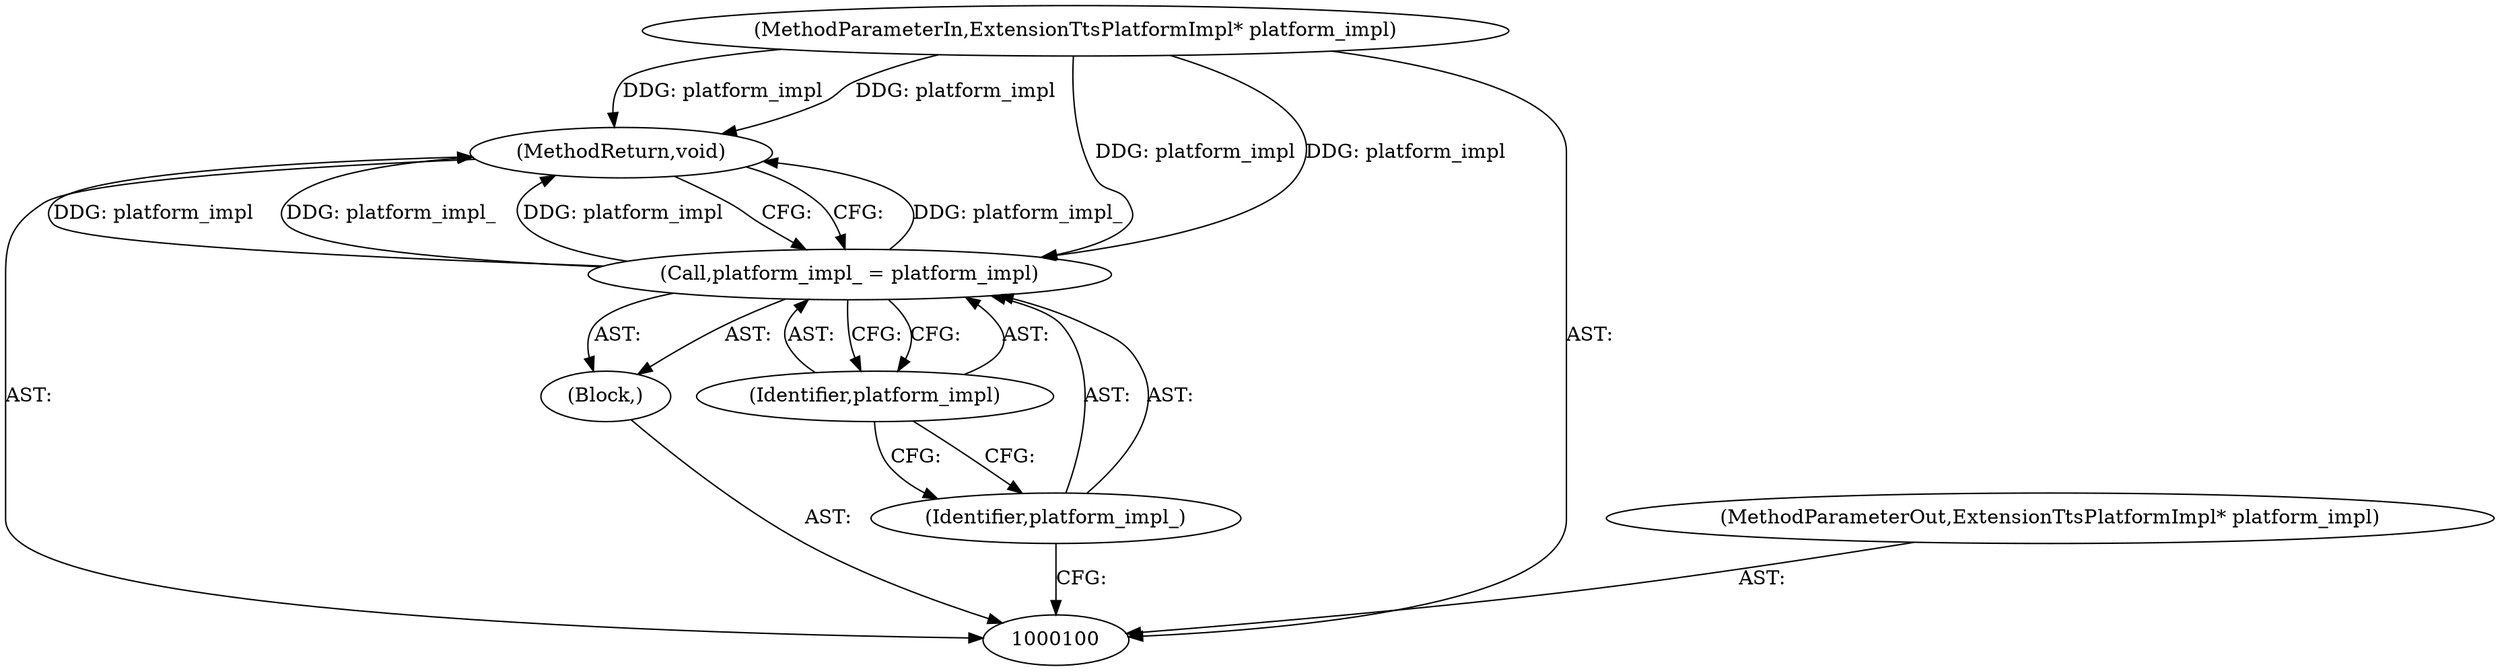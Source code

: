 digraph "1_Chrome_c63f2b7fe4fe2977f858a8e36d5f48db17eff2e7_13" {
"1000106" [label="(MethodReturn,void)"];
"1000101" [label="(MethodParameterIn,ExtensionTtsPlatformImpl* platform_impl)"];
"1000116" [label="(MethodParameterOut,ExtensionTtsPlatformImpl* platform_impl)"];
"1000102" [label="(Block,)"];
"1000105" [label="(Identifier,platform_impl)"];
"1000103" [label="(Call,platform_impl_ = platform_impl)"];
"1000104" [label="(Identifier,platform_impl_)"];
"1000106" -> "1000100"  [label="AST: "];
"1000106" -> "1000103"  [label="CFG: "];
"1000103" -> "1000106"  [label="DDG: platform_impl_"];
"1000103" -> "1000106"  [label="DDG: platform_impl"];
"1000101" -> "1000106"  [label="DDG: platform_impl"];
"1000101" -> "1000100"  [label="AST: "];
"1000101" -> "1000106"  [label="DDG: platform_impl"];
"1000101" -> "1000103"  [label="DDG: platform_impl"];
"1000116" -> "1000100"  [label="AST: "];
"1000102" -> "1000100"  [label="AST: "];
"1000103" -> "1000102"  [label="AST: "];
"1000105" -> "1000103"  [label="AST: "];
"1000105" -> "1000104"  [label="CFG: "];
"1000103" -> "1000105"  [label="CFG: "];
"1000103" -> "1000102"  [label="AST: "];
"1000103" -> "1000105"  [label="CFG: "];
"1000104" -> "1000103"  [label="AST: "];
"1000105" -> "1000103"  [label="AST: "];
"1000106" -> "1000103"  [label="CFG: "];
"1000103" -> "1000106"  [label="DDG: platform_impl_"];
"1000103" -> "1000106"  [label="DDG: platform_impl"];
"1000101" -> "1000103"  [label="DDG: platform_impl"];
"1000104" -> "1000103"  [label="AST: "];
"1000104" -> "1000100"  [label="CFG: "];
"1000105" -> "1000104"  [label="CFG: "];
}

